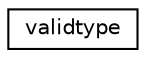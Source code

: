 digraph "Graphical Class Hierarchy"
{
 // INTERACTIVE_SVG=YES
 // LATEX_PDF_SIZE
  edge [fontname="Helvetica",fontsize="10",labelfontname="Helvetica",labelfontsize="10"];
  node [fontname="Helvetica",fontsize="10",shape=record];
  rankdir="LR";
  Node0 [label="validtype",height=0.2,width=0.4,color="black", fillcolor="white", style="filled",URL="$structmpp__io__mod_1_1validtype.html",tooltip=" "];
}
